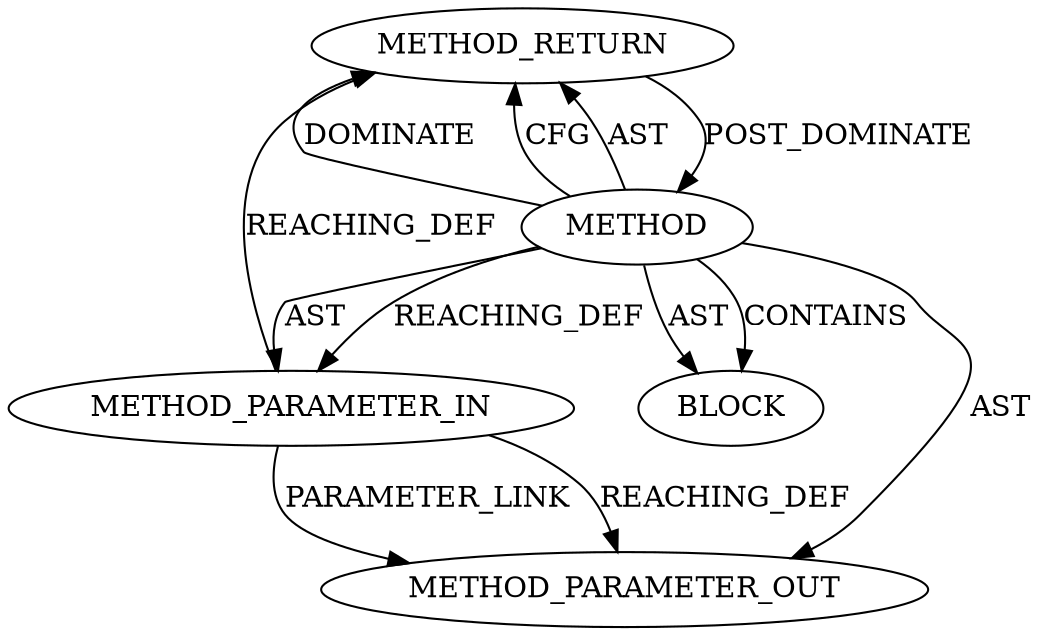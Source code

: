 digraph {
  12637 [label=METHOD_RETURN ORDER=2 CODE="RET" TYPE_FULL_NAME="ANY" EVALUATION_STRATEGY="BY_VALUE"]
  12634 [label=METHOD AST_PARENT_TYPE="NAMESPACE_BLOCK" AST_PARENT_FULL_NAME="<global>" ORDER=0 CODE="<empty>" FULL_NAME="ceph_entity_addr_encoding_len" IS_EXTERNAL=true FILENAME="<empty>" SIGNATURE="" NAME="ceph_entity_addr_encoding_len"]
  12636 [label=BLOCK ORDER=1 ARGUMENT_INDEX=1 CODE="<empty>" TYPE_FULL_NAME="ANY"]
  12635 [label=METHOD_PARAMETER_IN ORDER=1 CODE="p1" IS_VARIADIC=false TYPE_FULL_NAME="ANY" EVALUATION_STRATEGY="BY_VALUE" INDEX=1 NAME="p1"]
  13543 [label=METHOD_PARAMETER_OUT ORDER=1 CODE="p1" IS_VARIADIC=false TYPE_FULL_NAME="ANY" EVALUATION_STRATEGY="BY_VALUE" INDEX=1 NAME="p1"]
  12634 -> 12636 [label=CONTAINS ]
  12635 -> 12637 [label=REACHING_DEF VARIABLE="p1"]
  12634 -> 12637 [label=DOMINATE ]
  12634 -> 12637 [label=CFG ]
  12635 -> 13543 [label=REACHING_DEF VARIABLE="p1"]
  12637 -> 12634 [label=POST_DOMINATE ]
  12634 -> 12635 [label=REACHING_DEF VARIABLE=""]
  12634 -> 12635 [label=AST ]
  12634 -> 13543 [label=AST ]
  12635 -> 13543 [label=PARAMETER_LINK ]
  12634 -> 12636 [label=AST ]
  12634 -> 12637 [label=AST ]
}
